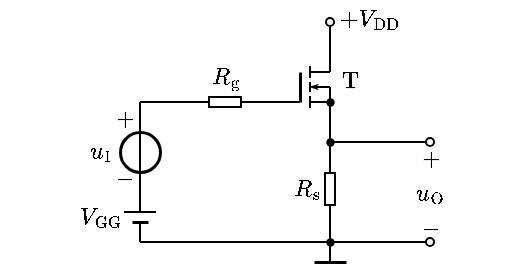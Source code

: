 <mxfile version="17.2.1" type="device"><diagram id="AZzVq2YHe7YxAGiBz0mD" name="第 1 页"><mxGraphModel dx="309" dy="225" grid="1" gridSize="5" guides="1" tooltips="1" connect="1" arrows="1" fold="1" page="1" pageScale="1" pageWidth="827" pageHeight="1169" math="1" shadow="0"><root><mxCell id="0"/><mxCell id="1" parent="0"/><mxCell id="DjPAIxuFXhKvd0CTjl85-3" value="$$-$$" style="text;resizable=1;autosize=1;align=center;verticalAlign=middle;points=[];fillColor=none;strokeColor=none;rounded=0;html=1;imageAspect=1;noLabel=0;recursiveResize=1;expand=1;editable=1;movable=1;rotatable=1;deletable=1;connectable=0;comic=0;fontSize=10;" vertex="1" parent="1"><mxGeometry x="139.0" y="257.5" width="15" height="20" as="geometry"/></mxCell><mxCell id="DjPAIxuFXhKvd0CTjl85-4" value="$$+$$" style="text;html=1;resizable=1;autosize=1;align=center;verticalAlign=middle;points=[];fillColor=none;strokeColor=none;rounded=0;movable=1;rotatable=1;deletable=1;editable=1;connectable=0;fontSize=10;" vertex="1" parent="1"><mxGeometry x="139.0" y="228" width="15" height="20" as="geometry"/></mxCell><mxCell id="DjPAIxuFXhKvd0CTjl85-5" value="" style="ellipse;whiteSpace=wrap;html=1;aspect=fixed;labelBorderColor=none;fontSize=10;strokeColor=default;strokeWidth=1.5;fillColor=none;" vertex="1" parent="1"><mxGeometry x="145" y="245" width="20" height="20" as="geometry"/></mxCell><mxCell id="DjPAIxuFXhKvd0CTjl85-6" value="" style="endArrow=none;html=1;rounded=0;fontSize=10;startSize=4;endSize=4;exitX=0.5;exitY=0;exitDx=0;exitDy=0;" edge="1" parent="1" source="DjPAIxuFXhKvd0CTjl85-5"><mxGeometry width="50" height="50" relative="1" as="geometry"><mxPoint x="155" y="295" as="sourcePoint"/><mxPoint x="155" y="230" as="targetPoint"/></mxGeometry></mxCell><mxCell id="DjPAIxuFXhKvd0CTjl85-7" value="\(u_\mathrm{I}\)" style="text;html=1;resizable=1;autosize=1;align=center;verticalAlign=middle;points=[];fillColor=none;strokeColor=none;rounded=0;comic=0;movable=1;rotatable=1;deletable=1;editable=1;connectable=0;fontSize=10;" vertex="1" parent="1"><mxGeometry x="125" y="245" width="20" height="20" as="geometry"/></mxCell><mxCell id="DjPAIxuFXhKvd0CTjl85-8" value="" style="endArrow=none;html=1;rounded=0;fontSize=10;entryX=0.5;entryY=0;entryDx=0;entryDy=0;exitX=0.5;exitY=1;exitDx=0;exitDy=0;" edge="1" parent="1" source="DjPAIxuFXhKvd0CTjl85-5" target="DjPAIxuFXhKvd0CTjl85-5"><mxGeometry width="50" height="50" relative="1" as="geometry"><mxPoint x="185" y="285" as="sourcePoint"/><mxPoint x="235" y="235" as="targetPoint"/></mxGeometry></mxCell><mxCell id="DjPAIxuFXhKvd0CTjl85-9" value="" style="endArrow=none;html=1;rounded=0;fontSize=10;entryX=0.5;entryY=1;entryDx=0;entryDy=0;" edge="1" parent="1" target="DjPAIxuFXhKvd0CTjl85-5"><mxGeometry width="50" height="50" relative="1" as="geometry"><mxPoint x="155" y="285" as="sourcePoint"/><mxPoint x="240" y="240" as="targetPoint"/></mxGeometry></mxCell><mxCell id="DjPAIxuFXhKvd0CTjl85-26" value="" style="endArrow=none;html=1;rounded=0;" edge="1" parent="1"><mxGeometry width="50" height="50" relative="1" as="geometry"><mxPoint x="147" y="285" as="sourcePoint"/><mxPoint x="163" y="285" as="targetPoint"/></mxGeometry></mxCell><mxCell id="DjPAIxuFXhKvd0CTjl85-27" value="" style="endArrow=none;html=1;rounded=0;strokeWidth=1.5;" edge="1" parent="1"><mxGeometry width="50" height="50" relative="1" as="geometry"><mxPoint x="151" y="290" as="sourcePoint"/><mxPoint x="159" y="290" as="targetPoint"/></mxGeometry></mxCell><mxCell id="DjPAIxuFXhKvd0CTjl85-28" value="" style="endArrow=none;html=1;rounded=0;strokeWidth=1;" edge="1" parent="1"><mxGeometry width="50" height="50" relative="1" as="geometry"><mxPoint x="155" y="290" as="sourcePoint"/><mxPoint x="155" y="300" as="targetPoint"/></mxGeometry></mxCell><mxCell id="DjPAIxuFXhKvd0CTjl85-12" value="$$R_\mathrm{g}$$" style="text;html=1;resizable=1;autosize=1;align=center;verticalAlign=middle;points=[];fillColor=none;strokeColor=none;rounded=0;fontSize=10;movable=1;rotatable=1;deletable=1;editable=1;connectable=0;allowArrows=0;" vertex="1" parent="1"><mxGeometry x="185" y="208" width="25" height="20" as="geometry"/></mxCell><mxCell id="DjPAIxuFXhKvd0CTjl85-13" value="" style="endArrow=none;html=1;rounded=0;fontSize=10;startSize=4;endSize=4;entryX=1;entryY=0.5;entryDx=0;entryDy=0;entryPerimeter=0;" edge="1" parent="1" target="DjPAIxuFXhKvd0CTjl85-14"><mxGeometry width="50" height="50" relative="1" as="geometry"><mxPoint x="155" y="230" as="sourcePoint"/><mxPoint x="434.5" y="150.5" as="targetPoint"/></mxGeometry></mxCell><mxCell id="DjPAIxuFXhKvd0CTjl85-14" value="" style="pointerEvents=1;verticalLabelPosition=bottom;shadow=0;dashed=0;align=center;html=1;verticalAlign=top;shape=mxgraph.electrical.resistors.resistor_1;fontSize=10;direction=west;allowArrows=0;" vertex="1" parent="1"><mxGeometry x="185" y="227.5" width="25" height="5" as="geometry"/></mxCell><mxCell id="DjPAIxuFXhKvd0CTjl85-15" value="" style="endArrow=none;html=1;rounded=0;fontSize=10;startSize=4;endSize=4;exitX=0;exitY=0.5;exitDx=0;exitDy=0;exitPerimeter=0;" edge="1" parent="1" source="DjPAIxuFXhKvd0CTjl85-14"><mxGeometry width="50" height="50" relative="1" as="geometry"><mxPoint x="327" y="135.5" as="sourcePoint"/><mxPoint x="230" y="230" as="targetPoint"/></mxGeometry></mxCell><mxCell id="DjPAIxuFXhKvd0CTjl85-44" value="" style="group" vertex="1" connectable="0" parent="1"><mxGeometry x="230" y="210" width="25" height="25" as="geometry"/></mxCell><mxCell id="DjPAIxuFXhKvd0CTjl85-31" value="" style="endArrow=none;html=1;rounded=0;strokeWidth=1;" edge="1" parent="DjPAIxuFXhKvd0CTjl85-44"><mxGeometry width="50" height="50" relative="1" as="geometry"><mxPoint y="20" as="sourcePoint"/><mxPoint x="5" y="20" as="targetPoint"/></mxGeometry></mxCell><mxCell id="DjPAIxuFXhKvd0CTjl85-32" value="" style="endArrow=none;html=1;rounded=0;strokeWidth=1.5;" edge="1" parent="DjPAIxuFXhKvd0CTjl85-44"><mxGeometry width="50" height="50" relative="1" as="geometry"><mxPoint x="5" y="20" as="sourcePoint"/><mxPoint x="5" y="5" as="targetPoint"/></mxGeometry></mxCell><mxCell id="DjPAIxuFXhKvd0CTjl85-33" value="" style="endArrow=none;html=1;rounded=0;strokeWidth=1;" edge="1" parent="DjPAIxuFXhKvd0CTjl85-44"><mxGeometry width="50" height="50" relative="1" as="geometry"><mxPoint x="10" y="23" as="sourcePoint"/><mxPoint x="10" y="17" as="targetPoint"/></mxGeometry></mxCell><mxCell id="DjPAIxuFXhKvd0CTjl85-34" value="" style="endArrow=none;html=1;rounded=0;strokeWidth=1;" edge="1" parent="DjPAIxuFXhKvd0CTjl85-44"><mxGeometry width="50" height="50" relative="1" as="geometry"><mxPoint x="10" y="10" as="sourcePoint"/><mxPoint x="10" y="15" as="targetPoint"/></mxGeometry></mxCell><mxCell id="DjPAIxuFXhKvd0CTjl85-35" value="" style="endArrow=none;html=1;rounded=0;strokeWidth=1;" edge="1" parent="DjPAIxuFXhKvd0CTjl85-44"><mxGeometry width="50" height="50" relative="1" as="geometry"><mxPoint x="10" y="8" as="sourcePoint"/><mxPoint x="10" y="2" as="targetPoint"/></mxGeometry></mxCell><mxCell id="DjPAIxuFXhKvd0CTjl85-36" value="" style="endArrow=none;html=1;rounded=0;strokeWidth=1;" edge="1" parent="DjPAIxuFXhKvd0CTjl85-44"><mxGeometry width="50" height="50" relative="1" as="geometry"><mxPoint x="10" y="20" as="sourcePoint"/><mxPoint x="20" y="20" as="targetPoint"/></mxGeometry></mxCell><mxCell id="DjPAIxuFXhKvd0CTjl85-37" value="" style="endArrow=none;html=1;rounded=0;strokeWidth=1;" edge="1" parent="DjPAIxuFXhKvd0CTjl85-44"><mxGeometry width="50" height="50" relative="1" as="geometry"><mxPoint x="10" y="5" as="sourcePoint"/><mxPoint x="20" y="5" as="targetPoint"/></mxGeometry></mxCell><mxCell id="DjPAIxuFXhKvd0CTjl85-38" value="" style="endArrow=classicThin;html=1;rounded=0;strokeWidth=1;startSize=3;endSize=1;endFill=1;" edge="1" parent="DjPAIxuFXhKvd0CTjl85-44"><mxGeometry width="50" height="50" relative="1" as="geometry"><mxPoint x="20" y="12.5" as="sourcePoint"/><mxPoint x="10" y="12.5" as="targetPoint"/></mxGeometry></mxCell><mxCell id="DjPAIxuFXhKvd0CTjl85-39" value="" style="endArrow=none;html=1;rounded=0;startSize=3;endSize=1;strokeWidth=1;" edge="1" parent="DjPAIxuFXhKvd0CTjl85-44"><mxGeometry width="50" height="50" relative="1" as="geometry"><mxPoint x="20" y="25" as="sourcePoint"/><mxPoint x="20" y="12.5" as="targetPoint"/></mxGeometry></mxCell><mxCell id="DjPAIxuFXhKvd0CTjl85-40" value="" style="shape=waypoint;sketch=0;fillStyle=solid;size=6;pointerEvents=1;points=[];fillColor=none;resizable=1;rotatable=1;perimeter=centerPerimeter;snapToPoint=1;strokeWidth=0.1;movable=1;deletable=1;editable=1;connectable=0;allowArrows=0;" vertex="1" parent="DjPAIxuFXhKvd0CTjl85-44"><mxGeometry x="15" y="15" width="10" height="10" as="geometry"/></mxCell><mxCell id="DjPAIxuFXhKvd0CTjl85-42" value="" style="endArrow=none;html=1;rounded=0;startSize=3;endSize=1;strokeWidth=1;" edge="1" parent="DjPAIxuFXhKvd0CTjl85-44"><mxGeometry width="50" height="50" relative="1" as="geometry"><mxPoint x="20" y="5" as="sourcePoint"/><mxPoint x="20" as="targetPoint"/></mxGeometry></mxCell><mxCell id="DjPAIxuFXhKvd0CTjl85-20" value="$$R_\mathrm{s}$$" style="text;html=1;resizable=1;autosize=1;align=center;verticalAlign=middle;points=[];fillColor=none;strokeColor=none;rounded=0;fontSize=10;movable=1;rotatable=1;deletable=1;editable=1;connectable=0;allowArrows=0;" vertex="1" parent="1"><mxGeometry x="225" y="263.5" width="25" height="20" as="geometry"/></mxCell><mxCell id="DjPAIxuFXhKvd0CTjl85-21" value="" style="endArrow=none;html=1;rounded=0;fontSize=10;startSize=4;endSize=4;startArrow=oval;startFill=0;" edge="1" parent="1"><mxGeometry width="50" height="50" relative="1" as="geometry"><mxPoint x="250" y="190" as="sourcePoint"/><mxPoint x="250" y="210" as="targetPoint"/></mxGeometry></mxCell><mxCell id="DjPAIxuFXhKvd0CTjl85-22" value="" style="pointerEvents=1;verticalLabelPosition=bottom;shadow=0;dashed=0;align=center;html=1;verticalAlign=top;shape=mxgraph.electrical.resistors.resistor_1;fontSize=10;direction=north;allowArrows=0;" vertex="1" parent="1"><mxGeometry x="247.5" y="261" width="5" height="25" as="geometry"/></mxCell><mxCell id="DjPAIxuFXhKvd0CTjl85-23" value="" style="endArrow=none;html=1;rounded=0;fontSize=10;startSize=4;endSize=4;exitX=0;exitY=0.5;exitDx=0;exitDy=0;exitPerimeter=0;" edge="1" parent="1" source="DjPAIxuFXhKvd0CTjl85-22"><mxGeometry width="50" height="50" relative="1" as="geometry"><mxPoint x="339.5" y="174.5" as="sourcePoint"/><mxPoint x="250" y="300" as="targetPoint"/></mxGeometry></mxCell><mxCell id="DjPAIxuFXhKvd0CTjl85-58" value="" style="endArrow=oval;html=1;rounded=0;fontFamily=Helvetica;fontSize=12;fontColor=default;startSize=4;endSize=4;strokeWidth=1;endFill=0;" edge="1" parent="1"><mxGeometry width="50" height="50" relative="1" as="geometry"><mxPoint x="250" y="250" as="sourcePoint"/><mxPoint x="300" y="250" as="targetPoint"/></mxGeometry></mxCell><mxCell id="DjPAIxuFXhKvd0CTjl85-59" value="" style="shape=waypoint;sketch=0;fillStyle=solid;size=6;pointerEvents=1;points=[];fillColor=none;resizable=1;rotatable=1;perimeter=centerPerimeter;snapToPoint=1;strokeWidth=0.1;movable=1;deletable=1;editable=1;connectable=0;allowArrows=0;" vertex="1" parent="1"><mxGeometry x="245" y="245" width="10" height="10" as="geometry"/></mxCell><mxCell id="DjPAIxuFXhKvd0CTjl85-60" value="" style="endArrow=none;html=1;rounded=0;labelBackgroundColor=default;fontFamily=Helvetica;fontSize=12;fontColor=default;startSize=4;endSize=4;strokeColor=default;strokeWidth=1;shape=connector;entryX=1;entryY=0.5;entryDx=0;entryDy=0;entryPerimeter=0;" edge="1" parent="1" target="DjPAIxuFXhKvd0CTjl85-22"><mxGeometry width="50" height="50" relative="1" as="geometry"><mxPoint x="250" y="235" as="sourcePoint"/><mxPoint x="220" y="280" as="targetPoint"/></mxGeometry></mxCell><mxCell id="DjPAIxuFXhKvd0CTjl85-61" value="" style="endArrow=none;html=1;rounded=0;labelBackgroundColor=default;fontFamily=Helvetica;fontSize=12;fontColor=default;startSize=4;endSize=4;strokeColor=default;strokeWidth=1;shape=connector;" edge="1" parent="1"><mxGeometry width="50" height="50" relative="1" as="geometry"><mxPoint x="155" y="300" as="sourcePoint"/><mxPoint x="250" y="300" as="targetPoint"/></mxGeometry></mxCell><mxCell id="DjPAIxuFXhKvd0CTjl85-62" value="" style="endArrow=oval;html=1;rounded=0;labelBackgroundColor=default;fontFamily=Helvetica;fontSize=12;fontColor=default;startSize=4;endSize=4;strokeColor=default;strokeWidth=1;shape=connector;endFill=0;" edge="1" parent="1"><mxGeometry width="50" height="50" relative="1" as="geometry"><mxPoint x="250" y="300" as="sourcePoint"/><mxPoint x="300" y="300" as="targetPoint"/></mxGeometry></mxCell><mxCell id="DjPAIxuFXhKvd0CTjl85-63" value="" style="shape=waypoint;sketch=0;fillStyle=solid;size=6;pointerEvents=1;points=[];fillColor=none;resizable=1;rotatable=1;perimeter=centerPerimeter;snapToPoint=1;strokeWidth=0.1;movable=1;deletable=1;editable=1;connectable=0;allowArrows=0;" vertex="1" parent="1"><mxGeometry x="245" y="295" width="10" height="10" as="geometry"/></mxCell><mxCell id="DjPAIxuFXhKvd0CTjl85-64" value="" style="endArrow=none;html=1;rounded=0;labelBackgroundColor=default;fontFamily=Helvetica;fontSize=12;fontColor=default;startSize=4;endSize=4;strokeColor=default;strokeWidth=1;shape=connector;" edge="1" parent="1"><mxGeometry width="50" height="50" relative="1" as="geometry"><mxPoint x="250" y="310" as="sourcePoint"/><mxPoint x="250" y="300" as="targetPoint"/></mxGeometry></mxCell><mxCell id="DjPAIxuFXhKvd0CTjl85-65" value="" style="endArrow=none;html=1;rounded=0;labelBackgroundColor=default;fontFamily=Helvetica;fontSize=12;fontColor=default;startSize=4;endSize=4;strokeColor=default;strokeWidth=1.5;shape=connector;" edge="1" parent="1"><mxGeometry width="50" height="50" relative="1" as="geometry"><mxPoint x="242" y="310" as="sourcePoint"/><mxPoint x="258" y="310" as="targetPoint"/></mxGeometry></mxCell><mxCell id="DjPAIxuFXhKvd0CTjl85-66" value="$$V_{\mathrm{GG}}$$" style="text;html=1;align=center;verticalAlign=middle;resizable=1;points=[];autosize=1;strokeColor=none;fillColor=none;fontSize=10;fontFamily=Helvetica;fontColor=default;movable=1;rotatable=1;deletable=1;editable=1;connectable=1;" vertex="1" parent="1"><mxGeometry x="120" y="280" width="30" height="15" as="geometry"/></mxCell><mxCell id="DjPAIxuFXhKvd0CTjl85-67" value="$$+V_{\mathrm{DD}}$$" style="text;html=1;align=center;verticalAlign=middle;resizable=1;points=[];autosize=1;strokeColor=none;fillColor=none;fontSize=10;fontFamily=Helvetica;fontColor=default;movable=1;rotatable=1;deletable=1;editable=1;connectable=1;" vertex="1" parent="1"><mxGeometry x="250" y="179" width="40" height="20" as="geometry"/></mxCell><mxCell id="DjPAIxuFXhKvd0CTjl85-68" value="$$u_{\mathrm{O}}$$" style="text;html=1;align=center;verticalAlign=middle;resizable=1;points=[];autosize=1;strokeColor=none;fillColor=none;fontSize=10;movable=1;rotatable=1;deletable=1;editable=1;connectable=0;" vertex="1" parent="1"><mxGeometry x="290" y="266" width="20" height="20" as="geometry"/></mxCell><mxCell id="DjPAIxuFXhKvd0CTjl85-69" value="$$+$$" style="text;html=1;align=center;verticalAlign=middle;resizable=1;points=[];autosize=1;strokeColor=none;fillColor=none;fontSize=10;movable=1;rotatable=1;deletable=1;editable=1;connectable=0;" vertex="1" parent="1"><mxGeometry x="290" y="250" width="20" height="15" as="geometry"/></mxCell><mxCell id="DjPAIxuFXhKvd0CTjl85-70" value="$$-$$" style="text;html=1;align=center;verticalAlign=middle;resizable=1;points=[];autosize=1;strokeColor=none;fillColor=none;fontSize=10;movable=1;rotatable=1;deletable=1;editable=1;connectable=0;" vertex="1" parent="1"><mxGeometry x="290" y="285" width="20" height="15" as="geometry"/></mxCell><mxCell id="DjPAIxuFXhKvd0CTjl85-71" value="$$\mathrm{T}$$" style="text;html=1;align=center;verticalAlign=middle;resizable=1;points=[];autosize=1;strokeColor=none;fillColor=none;fontSize=10;fontFamily=Helvetica;fontColor=default;movable=1;rotatable=1;deletable=1;editable=1;connectable=0;allowArrows=0;" vertex="1" parent="1"><mxGeometry x="250" y="210" width="20" height="20" as="geometry"/></mxCell></root></mxGraphModel></diagram></mxfile>
